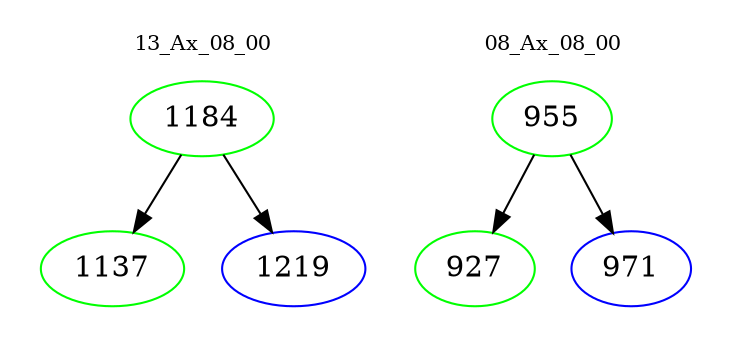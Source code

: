 digraph{
subgraph cluster_0 {
color = white
label = "13_Ax_08_00";
fontsize=10;
T0_1184 [label="1184", color="green"]
T0_1184 -> T0_1137 [color="black"]
T0_1137 [label="1137", color="green"]
T0_1184 -> T0_1219 [color="black"]
T0_1219 [label="1219", color="blue"]
}
subgraph cluster_1 {
color = white
label = "08_Ax_08_00";
fontsize=10;
T1_955 [label="955", color="green"]
T1_955 -> T1_927 [color="black"]
T1_927 [label="927", color="green"]
T1_955 -> T1_971 [color="black"]
T1_971 [label="971", color="blue"]
}
}
